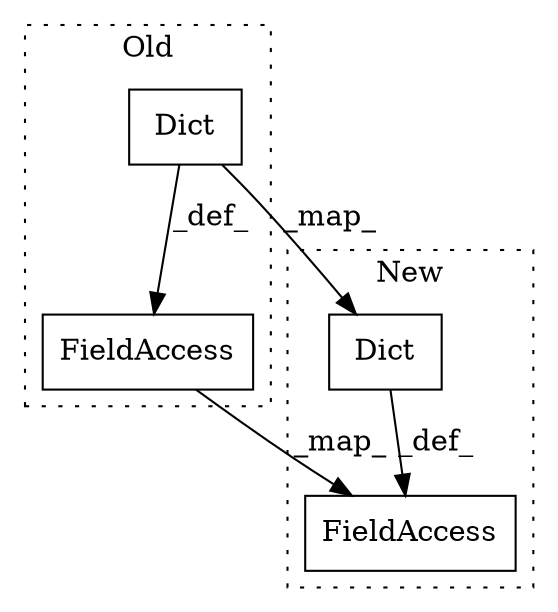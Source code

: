 digraph G {
subgraph cluster0 {
1 [label="Dict" a="32" s="352,361" l="5,1" shape="box"];
3 [label="FieldAccess" a="22" s="336" l="8" shape="box"];
label = "Old";
style="dotted";
}
subgraph cluster1 {
2 [label="Dict" a="32" s="432,441" l="5,1" shape="box"];
4 [label="FieldAccess" a="22" s="404" l="8" shape="box"];
label = "New";
style="dotted";
}
1 -> 2 [label="_map_"];
1 -> 3 [label="_def_"];
2 -> 4 [label="_def_"];
3 -> 4 [label="_map_"];
}